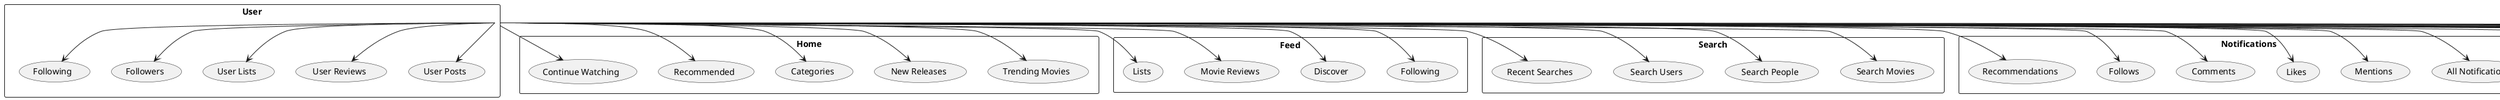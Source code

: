 @startuml

!define RECTANGLE class

actor User

rectangle Home {
  usecase "Trending Movies" as UC_Trending
  usecase "New Releases" as UC_NewReleases
  usecase "Categories" as UC_Categories
  usecase "Recommended" as UC_Recommended
  usecase "Continue Watching" as UC_ContinueWatching
}

rectangle Feed {
  usecase "Following" as UC_Following
  usecase "Discover" as UC_Discover
  usecase "Movie Reviews" as UC_MovieReviews
  usecase "Lists" as UC_Lists
}

rectangle Search {
  usecase "Search Movies" as UC_SearchMovies
  usecase "Search People" as UC_SearchPeople
  usecase "Search Users" as UC_SearchUsers
  usecase "Recent Searches" as UC_RecentSearches
}

rectangle Notifications {
  usecase "All Notifications" as UC_AllNotifications
  usecase "Mentions" as UC_Mentions
  usecase "Likes" as UC_Likes
  usecase "Comments" as UC_Comments
  usecase "Follows" as UC_Follows
  usecase "Recommendations" as UC_Recommendations
}

rectangle Profile {
  usecase "Account Info" as UC_AccountInfo
  usecase "Edit Profile" as UC_EditProfile
  usecase "My Reviews" as UC_MyReviews
  usecase "My Lists" as UC_MyLists
  usecase "App Settings" as UC_AppSettings
  usecase "Help & Support" as UC_HelpSupport
  usecase "Privacy & Terms" as UC_PrivacyTerms
}

rectangle Movie {
  usecase "Overview" as UC_Overview
  usecase "Cast" as UC_Cast
  usecase "Reviews" as UC_Reviews
  usecase "Similar Movies" as UC_SimilarMovies
  usecase "Watch" as UC_Watch
  usecase "Download" as UC_Download
}

rectangle User {
  usecase "User Posts" as UC_UserPosts
  usecase "User Reviews" as UC_UserReviews
  usecase "User Lists" as UC_UserLists
  usecase "Followers" as UC_Followers
  usecase "Following" as UC_UserFollowing
}

User --> UC_Trending
User --> UC_NewReleases
User --> UC_Categories
User --> UC_Recommended
User --> UC_ContinueWatching

User --> UC_Following
User --> UC_Discover
User --> UC_MovieReviews
User --> UC_Lists

User --> UC_SearchMovies
User --> UC_SearchPeople
User --> UC_SearchUsers
User --> UC_RecentSearches

User --> UC_AllNotifications
User --> UC_Mentions
User --> UC_Likes
User --> UC_Comments
User --> UC_Follows
User --> UC_Recommendations

User --> UC_AccountInfo
User --> UC_EditProfile
User --> UC_MyReviews
User --> UC_MyLists
User --> UC_AppSettings
User --> UC_HelpSupport
User --> UC_PrivacyTerms

User --> UC_Overview
User --> UC_Cast
User --> UC_Reviews
User --> UC_SimilarMovies
User --> UC_Watch
User --> UC_Download

User --> UC_UserPosts
User --> UC_UserReviews
User --> UC_UserLists
User --> UC_Followers
User --> UC_UserFollowing

@enduml
